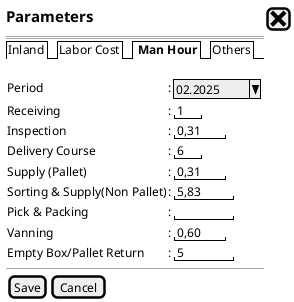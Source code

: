@startsalt
{
<size:15><b>Parameters|[<size:25><&x>]|*
==
{/ Inland | Labor Cost |<b> Man Hour | Others}*
  
  .
  {
    |Period                         |:|^ 02.2025 ^|*
    |Receiving                      |:|" 1 "|*
    |Inspection                     |:|" 0,31 "|*
    |Delivery Course                |:|" 6 "|*
    |Supply (Pallet)                |:|" 0,31 "|*
    |Sorting & Supply(Non Pallet)   |:|" 5,83  "|*
    |Pick & Packing                 |:|"       "|*
    |Vanning                        |:|" 0,60 "|*
    |Empty Box/Pallet Return        |:|" 5     "|*
  }
  --
  {
    [Save]|[Cancel]
  }






}
@endsalt